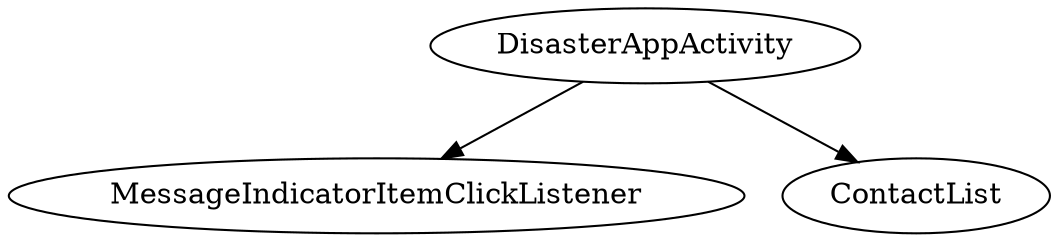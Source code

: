digraph G1 {
  concentrate = true;
  DisasterAppActivity -> MessageIndicatorItemClickListener;
  DisasterAppActivity -> ContactList;
}
